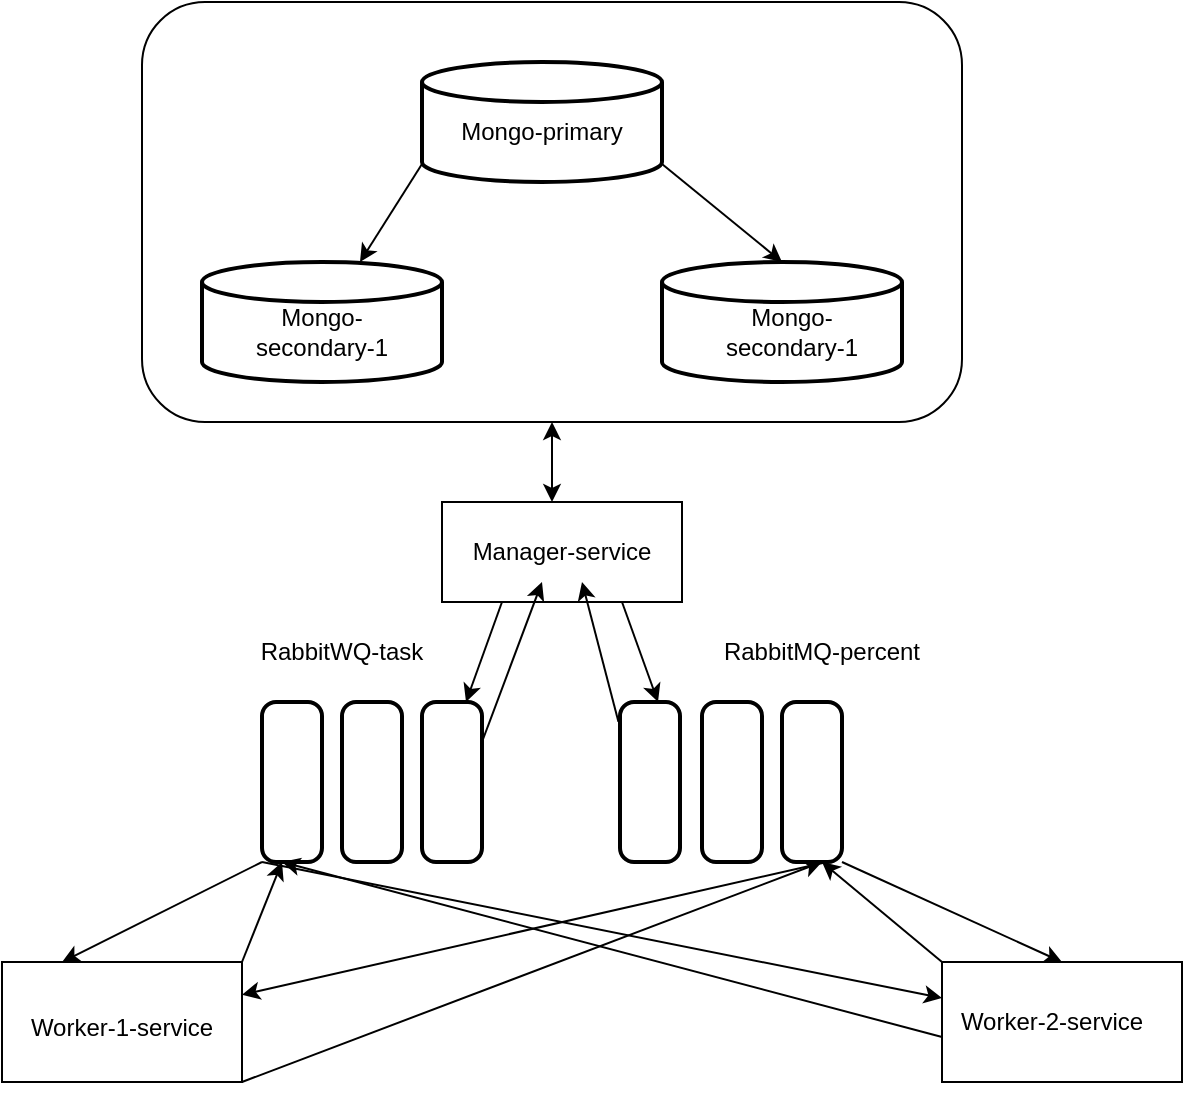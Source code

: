 <mxfile version="20.7.4" type="google"><diagram id="mmEkOWkRcIUaHBYi3CMA" name="Страница 1"><mxGraphModel grid="1" page="1" gridSize="10" guides="1" tooltips="1" connect="1" arrows="1" fold="1" pageScale="1" pageWidth="827" pageHeight="1169" math="0" shadow="0"><root><mxCell id="0"/><mxCell id="1" parent="0"/><mxCell id="xguvcoOo5PRYaUZFDe-e-60" value="" style="rounded=1;whiteSpace=wrap;html=1;" vertex="1" parent="1"><mxGeometry x="160" y="90" width="410" height="210" as="geometry"/></mxCell><mxCell id="xguvcoOo5PRYaUZFDe-e-62" style="edgeStyle=orthogonalEdgeStyle;rounded=0;orthogonalLoop=1;jettySize=auto;html=1;exitX=0.75;exitY=0;exitDx=0;exitDy=0;entryX=0.75;entryY=0;entryDx=0;entryDy=0;" edge="1" parent="1" source="xguvcoOo5PRYaUZFDe-e-1" target="xguvcoOo5PRYaUZFDe-e-25"><mxGeometry relative="1" as="geometry"/></mxCell><mxCell id="xguvcoOo5PRYaUZFDe-e-1" value="" style="rounded=0;whiteSpace=wrap;html=1;" vertex="1" parent="1"><mxGeometry x="310" y="340" width="120" height="50" as="geometry"/></mxCell><mxCell id="xguvcoOo5PRYaUZFDe-e-3" value="" style="rounded=0;whiteSpace=wrap;html=1;" vertex="1" parent="1"><mxGeometry x="560" y="570" width="120" height="60" as="geometry"/></mxCell><mxCell id="xguvcoOo5PRYaUZFDe-e-6" value="" style="strokeWidth=2;html=1;shape=mxgraph.flowchart.database;whiteSpace=wrap;" vertex="1" parent="1"><mxGeometry x="300" y="120" width="120" height="60" as="geometry"/></mxCell><mxCell id="xguvcoOo5PRYaUZFDe-e-8" value="" style="strokeWidth=2;html=1;shape=mxgraph.flowchart.database;whiteSpace=wrap;" vertex="1" parent="1"><mxGeometry x="420" y="220" width="120" height="60" as="geometry"/></mxCell><mxCell id="xguvcoOo5PRYaUZFDe-e-9" value="" style="strokeWidth=2;html=1;shape=mxgraph.flowchart.database;whiteSpace=wrap;" vertex="1" parent="1"><mxGeometry x="190" y="220" width="120" height="60" as="geometry"/></mxCell><mxCell id="xguvcoOo5PRYaUZFDe-e-10" value="" style="endArrow=classic;html=1;rounded=0;exitX=1;exitY=0.85;exitDx=0;exitDy=0;exitPerimeter=0;entryX=0.5;entryY=0;entryDx=0;entryDy=0;entryPerimeter=0;" edge="1" parent="1" source="xguvcoOo5PRYaUZFDe-e-6" target="xguvcoOo5PRYaUZFDe-e-8"><mxGeometry width="50" height="50" relative="1" as="geometry"><mxPoint x="460" y="200" as="sourcePoint"/><mxPoint x="450" y="140" as="targetPoint"/></mxGeometry></mxCell><mxCell id="xguvcoOo5PRYaUZFDe-e-11" value="" style="endArrow=classic;html=1;rounded=0;exitX=0;exitY=0.85;exitDx=0;exitDy=0;exitPerimeter=0;" edge="1" parent="1" source="xguvcoOo5PRYaUZFDe-e-6" target="xguvcoOo5PRYaUZFDe-e-9"><mxGeometry width="50" height="50" relative="1" as="geometry"><mxPoint x="460" y="200" as="sourcePoint"/><mxPoint x="230" y="140" as="targetPoint"/></mxGeometry></mxCell><mxCell id="xguvcoOo5PRYaUZFDe-e-16" value="" style="rounded=0;whiteSpace=wrap;html=1;" vertex="1" parent="1"><mxGeometry x="90" y="570" width="120" height="60" as="geometry"/></mxCell><mxCell id="xguvcoOo5PRYaUZFDe-e-19" value="" style="endArrow=classic;html=1;rounded=0;exitX=0.25;exitY=1;exitDx=0;exitDy=0;" edge="1" parent="1" source="xguvcoOo5PRYaUZFDe-e-1"><mxGeometry width="50" height="50" relative="1" as="geometry"><mxPoint x="460" y="470" as="sourcePoint"/><mxPoint x="322" y="440.0" as="targetPoint"/></mxGeometry></mxCell><mxCell id="xguvcoOo5PRYaUZFDe-e-20" value="" style="endArrow=classic;html=1;rounded=0;exitX=0.75;exitY=1;exitDx=0;exitDy=0;" edge="1" parent="1" source="xguvcoOo5PRYaUZFDe-e-1"><mxGeometry width="50" height="50" relative="1" as="geometry"><mxPoint x="328.84" y="342.94" as="sourcePoint"/><mxPoint x="418" y="440.0" as="targetPoint"/></mxGeometry></mxCell><mxCell id="xguvcoOo5PRYaUZFDe-e-21" value="" style="endArrow=classic;html=1;rounded=0;entryX=0.5;entryY=0;entryDx=0;entryDy=0;exitX=1;exitY=1;exitDx=0;exitDy=0;" edge="1" parent="1" source="xguvcoOo5PRYaUZFDe-e-39" target="xguvcoOo5PRYaUZFDe-e-3"><mxGeometry width="50" height="50" relative="1" as="geometry"><mxPoint x="422.26" y="520.0" as="sourcePoint"/><mxPoint x="550" y="510" as="targetPoint"/></mxGeometry></mxCell><mxCell id="xguvcoOo5PRYaUZFDe-e-22" value="" style="endArrow=classic;html=1;rounded=0;exitX=0.75;exitY=1;exitDx=0;exitDy=0;" edge="1" parent="1" source="xguvcoOo5PRYaUZFDe-e-39" target="xguvcoOo5PRYaUZFDe-e-16"><mxGeometry width="50" height="50" relative="1" as="geometry"><mxPoint x="420" y="520" as="sourcePoint"/><mxPoint x="470" y="595" as="targetPoint"/></mxGeometry></mxCell><mxCell id="xguvcoOo5PRYaUZFDe-e-23" value="" style="endArrow=classic;html=1;rounded=0;entryX=0.25;entryY=0;entryDx=0;entryDy=0;exitX=0;exitY=1;exitDx=0;exitDy=0;" edge="1" parent="1" source="xguvcoOo5PRYaUZFDe-e-35" target="xguvcoOo5PRYaUZFDe-e-16"><mxGeometry width="50" height="50" relative="1" as="geometry"><mxPoint x="310" y="520.0" as="sourcePoint"/><mxPoint x="314.286" y="600" as="targetPoint"/></mxGeometry></mxCell><mxCell id="xguvcoOo5PRYaUZFDe-e-24" value="" style="endArrow=classic;html=1;rounded=0;exitX=0;exitY=1;exitDx=0;exitDy=0;" edge="1" parent="1" source="xguvcoOo5PRYaUZFDe-e-35" target="xguvcoOo5PRYaUZFDe-e-3"><mxGeometry width="50" height="50" relative="1" as="geometry"><mxPoint x="310" y="520.0" as="sourcePoint"/><mxPoint x="484" y="595" as="targetPoint"/></mxGeometry></mxCell><mxCell id="xguvcoOo5PRYaUZFDe-e-25" value="Manager-service" style="text;html=1;strokeColor=none;fillColor=none;align=center;verticalAlign=middle;whiteSpace=wrap;rounded=0;" vertex="1" parent="1"><mxGeometry x="310" y="350" width="120" height="30" as="geometry"/></mxCell><mxCell id="xguvcoOo5PRYaUZFDe-e-26" value="Worker-1-service" style="text;html=1;strokeColor=none;fillColor=none;align=center;verticalAlign=middle;whiteSpace=wrap;rounded=0;" vertex="1" parent="1"><mxGeometry x="90" y="585" width="120" height="35" as="geometry"/></mxCell><mxCell id="xguvcoOo5PRYaUZFDe-e-27" value="Worker-2-service" style="text;html=1;strokeColor=none;fillColor=none;align=center;verticalAlign=middle;whiteSpace=wrap;rounded=0;" vertex="1" parent="1"><mxGeometry x="560" y="585" width="110" height="30" as="geometry"/></mxCell><mxCell id="xguvcoOo5PRYaUZFDe-e-31" value="" style="rounded=1;whiteSpace=wrap;html=1;absoluteArcSize=1;arcSize=14;strokeWidth=2;" vertex="1" parent="1"><mxGeometry x="300" y="440" width="30" height="80" as="geometry"/></mxCell><mxCell id="xguvcoOo5PRYaUZFDe-e-35" value="" style="rounded=1;whiteSpace=wrap;html=1;absoluteArcSize=1;arcSize=14;strokeWidth=2;" vertex="1" parent="1"><mxGeometry x="220" y="440" width="30" height="80" as="geometry"/></mxCell><mxCell id="xguvcoOo5PRYaUZFDe-e-36" value="" style="rounded=1;whiteSpace=wrap;html=1;absoluteArcSize=1;arcSize=14;strokeWidth=2;" vertex="1" parent="1"><mxGeometry x="260" y="440" width="30" height="80" as="geometry"/></mxCell><mxCell id="xguvcoOo5PRYaUZFDe-e-37" value="" style="rounded=1;whiteSpace=wrap;html=1;absoluteArcSize=1;arcSize=14;strokeWidth=2;" vertex="1" parent="1"><mxGeometry x="399" y="440" width="30" height="80" as="geometry"/></mxCell><mxCell id="xguvcoOo5PRYaUZFDe-e-38" value="" style="rounded=1;whiteSpace=wrap;html=1;absoluteArcSize=1;arcSize=14;strokeWidth=2;" vertex="1" parent="1"><mxGeometry x="440" y="440" width="30" height="80" as="geometry"/></mxCell><mxCell id="xguvcoOo5PRYaUZFDe-e-39" value="" style="rounded=1;whiteSpace=wrap;html=1;absoluteArcSize=1;arcSize=14;strokeWidth=2;" vertex="1" parent="1"><mxGeometry x="480" y="440" width="30" height="80" as="geometry"/></mxCell><mxCell id="xguvcoOo5PRYaUZFDe-e-40" value="RabbitMQ-percent" style="text;html=1;strokeColor=none;fillColor=none;align=center;verticalAlign=middle;whiteSpace=wrap;rounded=0;" vertex="1" parent="1"><mxGeometry x="420" y="400" width="160" height="30" as="geometry"/></mxCell><mxCell id="xguvcoOo5PRYaUZFDe-e-41" value="RabbitWQ-task" style="text;html=1;strokeColor=none;fillColor=none;align=center;verticalAlign=middle;whiteSpace=wrap;rounded=0;" vertex="1" parent="1"><mxGeometry x="210" y="400" width="100" height="30" as="geometry"/></mxCell><mxCell id="xguvcoOo5PRYaUZFDe-e-42" value="Mongo-secondary-1" style="text;html=1;strokeColor=none;fillColor=none;align=center;verticalAlign=middle;whiteSpace=wrap;rounded=0;" vertex="1" parent="1"><mxGeometry x="440" y="240" width="90" height="30" as="geometry"/></mxCell><mxCell id="xguvcoOo5PRYaUZFDe-e-43" value="Mongo-secondary-1" style="text;html=1;strokeColor=none;fillColor=none;align=center;verticalAlign=middle;whiteSpace=wrap;rounded=0;" vertex="1" parent="1"><mxGeometry x="205" y="240" width="90" height="30" as="geometry"/></mxCell><mxCell id="xguvcoOo5PRYaUZFDe-e-44" value="Mongo-primary" style="text;html=1;strokeColor=none;fillColor=none;align=center;verticalAlign=middle;whiteSpace=wrap;rounded=0;" vertex="1" parent="1"><mxGeometry x="315" y="140" width="90" height="30" as="geometry"/></mxCell><mxCell id="xguvcoOo5PRYaUZFDe-e-49" value="" style="endArrow=classic;html=1;rounded=0;exitX=1;exitY=0;exitDx=0;exitDy=0;" edge="1" parent="1" source="xguvcoOo5PRYaUZFDe-e-16"><mxGeometry width="50" height="50" relative="1" as="geometry"><mxPoint x="230" y="530.0" as="sourcePoint"/><mxPoint x="230" y="520" as="targetPoint"/></mxGeometry></mxCell><mxCell id="xguvcoOo5PRYaUZFDe-e-50" value="" style="endArrow=classic;html=1;rounded=0;exitX=0;exitY=0;exitDx=0;exitDy=0;" edge="1" parent="1" source="xguvcoOo5PRYaUZFDe-e-3"><mxGeometry width="50" height="50" relative="1" as="geometry"><mxPoint x="520" y="530.0" as="sourcePoint"/><mxPoint x="500" y="520" as="targetPoint"/></mxGeometry></mxCell><mxCell id="xguvcoOo5PRYaUZFDe-e-51" value="" style="endArrow=classic;html=1;rounded=0;exitX=0;exitY=0.75;exitDx=0;exitDy=0;" edge="1" parent="1" source="xguvcoOo5PRYaUZFDe-e-27"><mxGeometry width="50" height="50" relative="1" as="geometry"><mxPoint x="230" y="530.0" as="sourcePoint"/><mxPoint x="230" y="520" as="targetPoint"/></mxGeometry></mxCell><mxCell id="xguvcoOo5PRYaUZFDe-e-52" value="" style="endArrow=classic;html=1;rounded=0;exitX=1;exitY=1;exitDx=0;exitDy=0;" edge="1" parent="1" source="xguvcoOo5PRYaUZFDe-e-16"><mxGeometry width="50" height="50" relative="1" as="geometry"><mxPoint x="270" y="640" as="sourcePoint"/><mxPoint x="500" y="520" as="targetPoint"/></mxGeometry></mxCell><mxCell id="xguvcoOo5PRYaUZFDe-e-53" value="" style="endArrow=classic;html=1;rounded=0;exitX=1;exitY=0.25;exitDx=0;exitDy=0;" edge="1" parent="1" source="xguvcoOo5PRYaUZFDe-e-31"><mxGeometry width="50" height="50" relative="1" as="geometry"><mxPoint x="360" y="500" as="sourcePoint"/><mxPoint x="360" y="380" as="targetPoint"/></mxGeometry></mxCell><mxCell id="xguvcoOo5PRYaUZFDe-e-55" value="" style="endArrow=classic;html=1;rounded=0;exitX=-0.026;exitY=0.123;exitDx=0;exitDy=0;exitPerimeter=0;" edge="1" parent="1" source="xguvcoOo5PRYaUZFDe-e-37"><mxGeometry width="50" height="50" relative="1" as="geometry"><mxPoint x="410" y="390.0" as="sourcePoint"/><mxPoint x="380" y="380" as="targetPoint"/></mxGeometry></mxCell><mxCell id="xguvcoOo5PRYaUZFDe-e-64" value="" style="endArrow=classic;startArrow=classic;html=1;rounded=0;entryX=0.5;entryY=1;entryDx=0;entryDy=0;" edge="1" parent="1" target="xguvcoOo5PRYaUZFDe-e-60"><mxGeometry width="50" height="50" relative="1" as="geometry"><mxPoint x="365" y="340" as="sourcePoint"/><mxPoint x="510" y="320" as="targetPoint"/></mxGeometry></mxCell></root></mxGraphModel></diagram></mxfile>